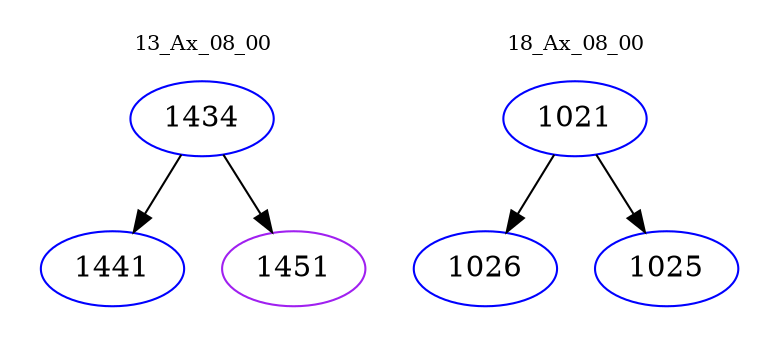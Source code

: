 digraph{
subgraph cluster_0 {
color = white
label = "13_Ax_08_00";
fontsize=10;
T0_1434 [label="1434", color="blue"]
T0_1434 -> T0_1441 [color="black"]
T0_1441 [label="1441", color="blue"]
T0_1434 -> T0_1451 [color="black"]
T0_1451 [label="1451", color="purple"]
}
subgraph cluster_1 {
color = white
label = "18_Ax_08_00";
fontsize=10;
T1_1021 [label="1021", color="blue"]
T1_1021 -> T1_1026 [color="black"]
T1_1026 [label="1026", color="blue"]
T1_1021 -> T1_1025 [color="black"]
T1_1025 [label="1025", color="blue"]
}
}
